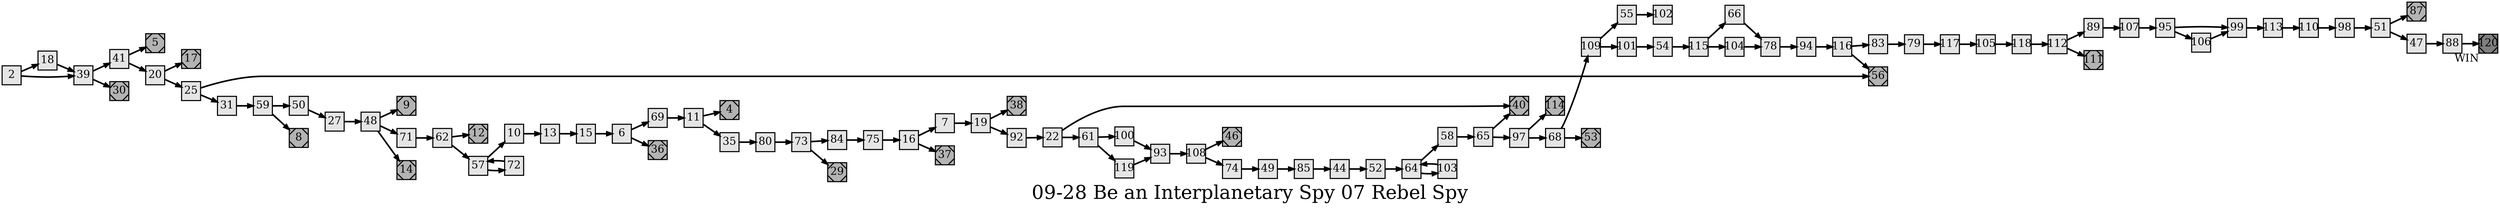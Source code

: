 digraph g{
  graph [ label="09-28 Be an Interplanetary Spy 07 Rebel Spy" rankdir=LR, ordering=out, fontsize=36, nodesep="0.35", ranksep="0.45"];
  node  [shape=rect, penwidth=2, fontsize=20, style=filled, fillcolor=grey90, margin="0,0", labelfloat=true, regular=true, fixedsize=true];
  edge  [labelfloat=true, penwidth=3, fontsize=12];
  // ---;
  // group  : Katz;
  // id     :;
  // gbid   :;
  // series :;
  // title  :;
  // author :;
  // credit:;
  // - name : Juliet Way-Henthorne;
  // role : encoder;
  // date : 2017-08-29;
  // - name : Jeremy Douglass;
  // role : editor;
  // date : 2017-10-19;
  // render:;
  // - name   : small;
  // styles : gvStyles-small.txt;
  // engine : dot;
  // comment: >;
  
  // ---;
  
  // From | To | Label;
  
  2 -> 18;
  2 -> 39;
  4	[ xlabel="E", shape=Msquare, fontsize=20, fillcolor=grey70, xlabel="" ];
  5	[ xlabel="E", shape=Msquare, fontsize=20, fillcolor=grey70, xlabel="" ];
  6 -> 69;
  6 -> 36;
  7 -> 19;
  8	[ xlabel="E", shape=Msquare, fontsize=20, fillcolor=grey70, xlabel="" ];
  9	[ xlabel="E", shape=Msquare, fontsize=20, fillcolor=grey70, xlabel="" ];
  10 -> 13;
  11 -> 4;
  11 -> 35;
  12	[ xlabel="E", shape=Msquare, fontsize=20, fillcolor=grey70, xlabel="" ];
  13 -> 15;
  14	[ xlabel="E", shape=Msquare, fontsize=20, fillcolor=grey70, xlabel="" ];
  15 -> 6;
  16 -> 7;
  16 -> 37;
  17	[ xlabel="E", shape=Msquare, fontsize=20, fillcolor=grey70, xlabel="" ];
  18 -> 39;
  19 -> 38;
  19 -> 92;
  20 -> 17;
  20 -> 25;
  22 -> 40;
  22 -> 61;
  25 -> 56;
  25 -> 31;
  27 -> 48;
  29	[ xlabel="E", shape=Msquare, fontsize=20, fillcolor=grey70, xlabel="" ];
  30	[ xlabel="E", shape=Msquare, fontsize=20, fillcolor=grey70, xlabel="" ];
  31 -> 59;
  35 -> 80;
  36	[ xlabel="E", shape=Msquare, fontsize=20, fillcolor=grey70, xlabel="" ];
  37	[ xlabel="E", shape=Msquare, fontsize=20, fillcolor=grey70, xlabel="" ];
  38	[ xlabel="E", shape=Msquare, fontsize=20, fillcolor=grey70, xlabel="" ];
  39 -> 41;
  39 -> 30;
  40	[ xlabel="E", shape=Msquare, fontsize=20, fillcolor=grey70, xlabel="" ];
  41 -> 5;
  41 -> 20;
  44 -> 52;
  46	[ xlabel="E", shape=Msquare, fontsize=20, fillcolor=grey70, xlabel="" ];
  47 -> 88;
  48 -> 9;
  48 -> 71;
  48 -> 14;
  49 -> 85;
  50 -> 27;
  51 -> 87;
  51 -> 47;
  52 -> 64;
  53	[ xlabel="E", shape=Msquare, fontsize=20, fillcolor=grey70, xlabel="" ];
  54 -> 115;
  55 -> 102;
  56	[ xlabel="E", shape=Msquare, fontsize=20, fillcolor=grey70, xlabel="" ];
  57 -> 10;
  57 -> 72;
  58 -> 65;
  59 -> 50;
  59 -> 8;
  61 -> 100;
  61 -> 119;
  62 -> 12;
  62 -> 57;
  64 -> 58;
  64 -> 103;
  65 -> 40;
  65 -> 97;
  66 -> 78;
  68 -> 109;
  68 -> 53;
  69 -> 11;
  71 -> 62;
  72 -> 57;
  73 -> 84;
  73 -> 29;
  74 -> 49;
  75 -> 16;
  78 -> 94;
  79 -> 117;
  80 -> 73;
  83 -> 79;
  84 -> 75;
  85 -> 44;
  87	[ xlabel="E", shape=Msquare, fontsize=20, fillcolor=grey70, xlabel="" ];
  88 -> 120;
  89 -> 107;
  92 -> 22;
  93 -> 108;
  94 -> 116;
  95 -> 99;
  95 -> 106;
  97 -> 114;
  97 -> 68;
  98 -> 51;
  99 -> 113;
  100 -> 93;
  101 -> 54;
  103 -> 64;
  104 -> 78;
  105 -> 118;
  106 -> 99;
  107 -> 95;
  108 -> 46;
  108 -> 74;
  109 -> 55;
  109 -> 101;
  110 -> 98;
  111	[ xlabel="E", shape=Msquare, fontsize=20, fillcolor=grey70, xlabel="" ];
  112 -> 89;
  112 -> 111;
  113 -> 110;
  114	[ xlabel="E", shape=Msquare, fontsize=20, fillcolor=grey70, xlabel="" ];
  115 -> 66;
  115 -> 104;
  116 -> 83;
  116 -> 56;
  117 -> 105;
  118 -> 112;
  119 -> 93;
  120	[ xlabel="WIN", shape=Msquare, fontsize=20, fillcolor=grey50 ];
}

